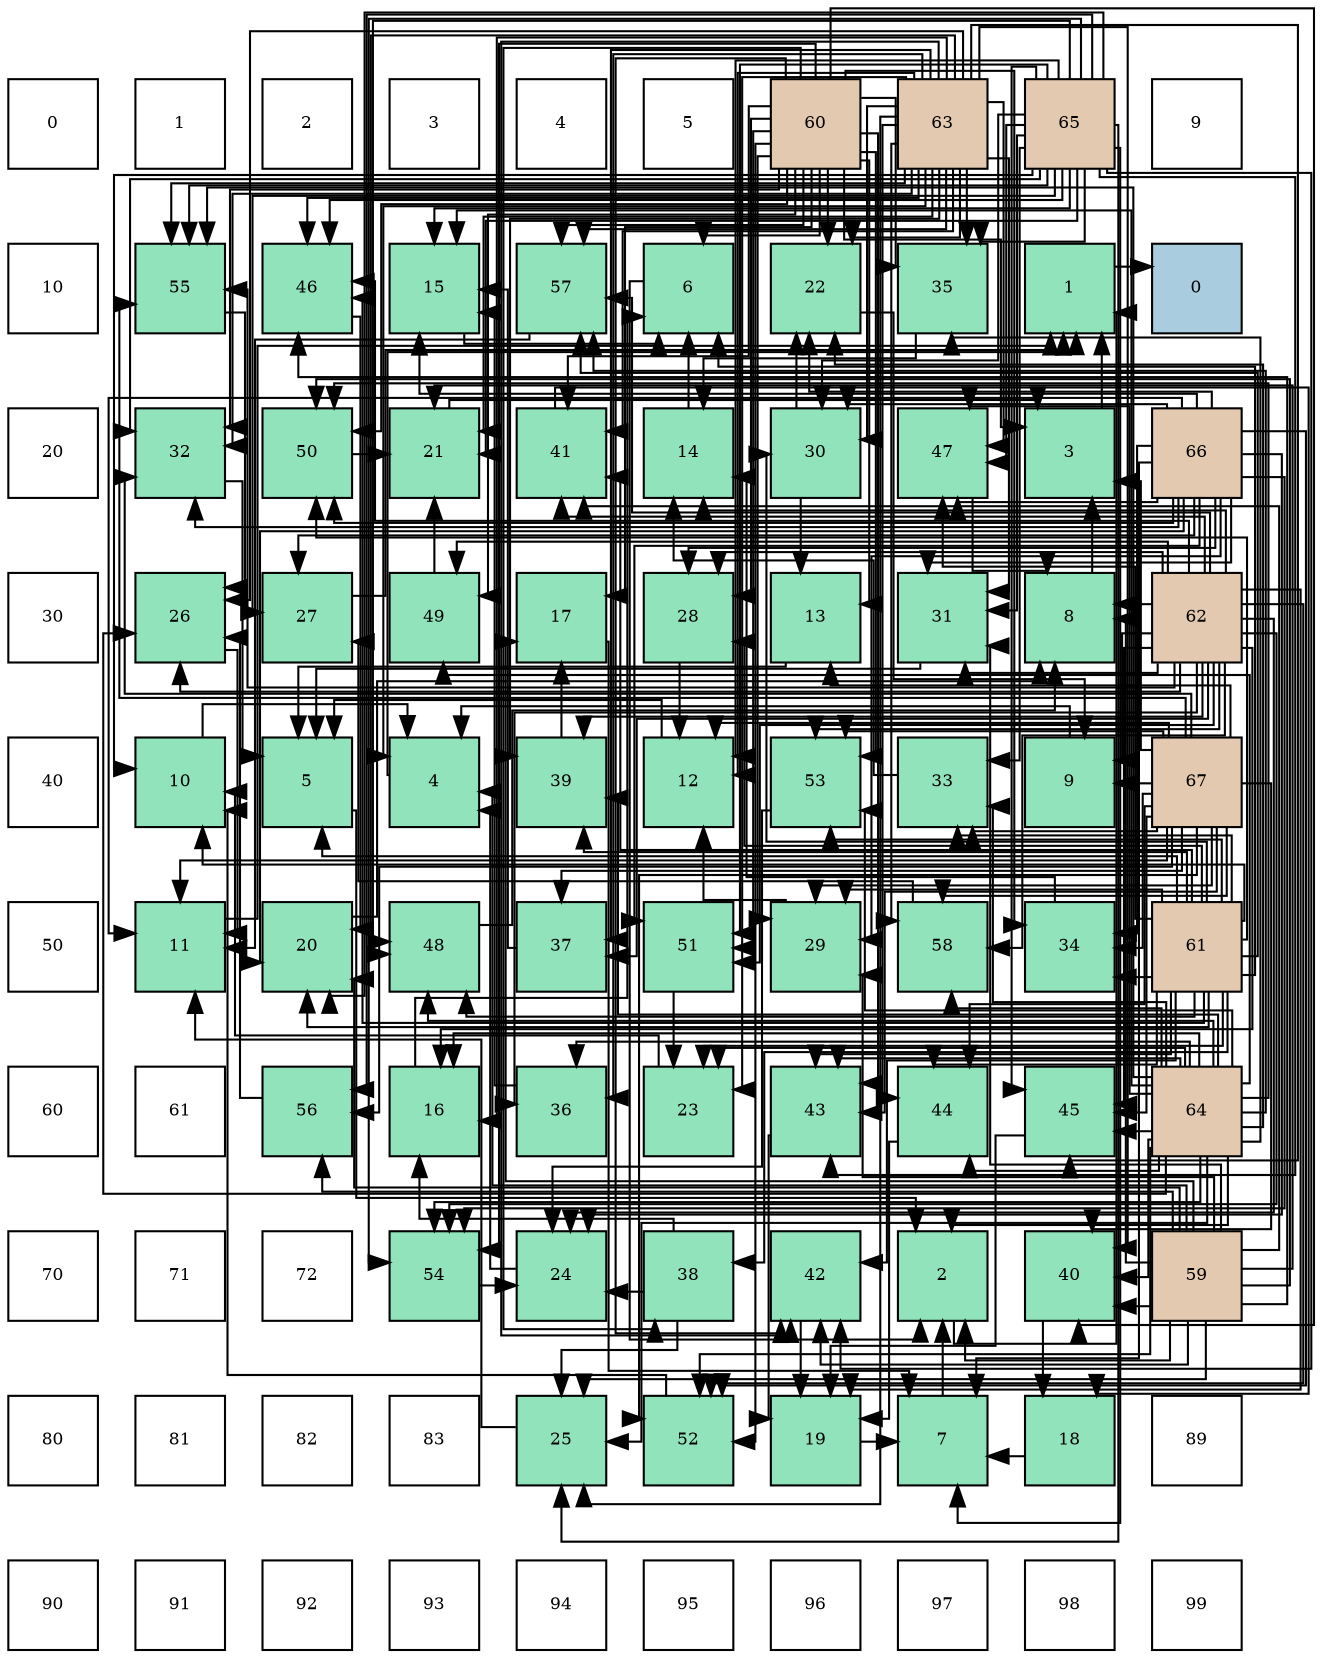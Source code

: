 digraph layout{
 rankdir=TB;
 splines=ortho;
 node [style=filled shape=square fixedsize=true width=0.6];
0[label="0", fontsize=8, fillcolor="#ffffff"];
1[label="1", fontsize=8, fillcolor="#ffffff"];
2[label="2", fontsize=8, fillcolor="#ffffff"];
3[label="3", fontsize=8, fillcolor="#ffffff"];
4[label="4", fontsize=8, fillcolor="#ffffff"];
5[label="5", fontsize=8, fillcolor="#ffffff"];
6[label="60", fontsize=8, fillcolor="#e3c9af"];
7[label="63", fontsize=8, fillcolor="#e3c9af"];
8[label="65", fontsize=8, fillcolor="#e3c9af"];
9[label="9", fontsize=8, fillcolor="#ffffff"];
10[label="10", fontsize=8, fillcolor="#ffffff"];
11[label="55", fontsize=8, fillcolor="#91e3bb"];
12[label="46", fontsize=8, fillcolor="#91e3bb"];
13[label="15", fontsize=8, fillcolor="#91e3bb"];
14[label="57", fontsize=8, fillcolor="#91e3bb"];
15[label="6", fontsize=8, fillcolor="#91e3bb"];
16[label="22", fontsize=8, fillcolor="#91e3bb"];
17[label="35", fontsize=8, fillcolor="#91e3bb"];
18[label="1", fontsize=8, fillcolor="#91e3bb"];
19[label="0", fontsize=8, fillcolor="#a9ccde"];
20[label="20", fontsize=8, fillcolor="#ffffff"];
21[label="32", fontsize=8, fillcolor="#91e3bb"];
22[label="50", fontsize=8, fillcolor="#91e3bb"];
23[label="21", fontsize=8, fillcolor="#91e3bb"];
24[label="41", fontsize=8, fillcolor="#91e3bb"];
25[label="14", fontsize=8, fillcolor="#91e3bb"];
26[label="30", fontsize=8, fillcolor="#91e3bb"];
27[label="47", fontsize=8, fillcolor="#91e3bb"];
28[label="3", fontsize=8, fillcolor="#91e3bb"];
29[label="66", fontsize=8, fillcolor="#e3c9af"];
30[label="30", fontsize=8, fillcolor="#ffffff"];
31[label="26", fontsize=8, fillcolor="#91e3bb"];
32[label="27", fontsize=8, fillcolor="#91e3bb"];
33[label="49", fontsize=8, fillcolor="#91e3bb"];
34[label="17", fontsize=8, fillcolor="#91e3bb"];
35[label="28", fontsize=8, fillcolor="#91e3bb"];
36[label="13", fontsize=8, fillcolor="#91e3bb"];
37[label="31", fontsize=8, fillcolor="#91e3bb"];
38[label="8", fontsize=8, fillcolor="#91e3bb"];
39[label="62", fontsize=8, fillcolor="#e3c9af"];
40[label="40", fontsize=8, fillcolor="#ffffff"];
41[label="10", fontsize=8, fillcolor="#91e3bb"];
42[label="5", fontsize=8, fillcolor="#91e3bb"];
43[label="4", fontsize=8, fillcolor="#91e3bb"];
44[label="39", fontsize=8, fillcolor="#91e3bb"];
45[label="12", fontsize=8, fillcolor="#91e3bb"];
46[label="53", fontsize=8, fillcolor="#91e3bb"];
47[label="33", fontsize=8, fillcolor="#91e3bb"];
48[label="9", fontsize=8, fillcolor="#91e3bb"];
49[label="67", fontsize=8, fillcolor="#e3c9af"];
50[label="50", fontsize=8, fillcolor="#ffffff"];
51[label="11", fontsize=8, fillcolor="#91e3bb"];
52[label="20", fontsize=8, fillcolor="#91e3bb"];
53[label="48", fontsize=8, fillcolor="#91e3bb"];
54[label="37", fontsize=8, fillcolor="#91e3bb"];
55[label="51", fontsize=8, fillcolor="#91e3bb"];
56[label="29", fontsize=8, fillcolor="#91e3bb"];
57[label="58", fontsize=8, fillcolor="#91e3bb"];
58[label="34", fontsize=8, fillcolor="#91e3bb"];
59[label="61", fontsize=8, fillcolor="#e3c9af"];
60[label="60", fontsize=8, fillcolor="#ffffff"];
61[label="61", fontsize=8, fillcolor="#ffffff"];
62[label="56", fontsize=8, fillcolor="#91e3bb"];
63[label="16", fontsize=8, fillcolor="#91e3bb"];
64[label="36", fontsize=8, fillcolor="#91e3bb"];
65[label="23", fontsize=8, fillcolor="#91e3bb"];
66[label="43", fontsize=8, fillcolor="#91e3bb"];
67[label="44", fontsize=8, fillcolor="#91e3bb"];
68[label="45", fontsize=8, fillcolor="#91e3bb"];
69[label="64", fontsize=8, fillcolor="#e3c9af"];
70[label="70", fontsize=8, fillcolor="#ffffff"];
71[label="71", fontsize=8, fillcolor="#ffffff"];
72[label="72", fontsize=8, fillcolor="#ffffff"];
73[label="54", fontsize=8, fillcolor="#91e3bb"];
74[label="24", fontsize=8, fillcolor="#91e3bb"];
75[label="38", fontsize=8, fillcolor="#91e3bb"];
76[label="42", fontsize=8, fillcolor="#91e3bb"];
77[label="2", fontsize=8, fillcolor="#91e3bb"];
78[label="40", fontsize=8, fillcolor="#91e3bb"];
79[label="59", fontsize=8, fillcolor="#e3c9af"];
80[label="80", fontsize=8, fillcolor="#ffffff"];
81[label="81", fontsize=8, fillcolor="#ffffff"];
82[label="82", fontsize=8, fillcolor="#ffffff"];
83[label="83", fontsize=8, fillcolor="#ffffff"];
84[label="25", fontsize=8, fillcolor="#91e3bb"];
85[label="52", fontsize=8, fillcolor="#91e3bb"];
86[label="19", fontsize=8, fillcolor="#91e3bb"];
87[label="7", fontsize=8, fillcolor="#91e3bb"];
88[label="18", fontsize=8, fillcolor="#91e3bb"];
89[label="89", fontsize=8, fillcolor="#ffffff"];
90[label="90", fontsize=8, fillcolor="#ffffff"];
91[label="91", fontsize=8, fillcolor="#ffffff"];
92[label="92", fontsize=8, fillcolor="#ffffff"];
93[label="93", fontsize=8, fillcolor="#ffffff"];
94[label="94", fontsize=8, fillcolor="#ffffff"];
95[label="95", fontsize=8, fillcolor="#ffffff"];
96[label="96", fontsize=8, fillcolor="#ffffff"];
97[label="97", fontsize=8, fillcolor="#ffffff"];
98[label="98", fontsize=8, fillcolor="#ffffff"];
99[label="99", fontsize=8, fillcolor="#ffffff"];
edge [constraint=false, style=vis];18 -> 19;
77 -> 18;
28 -> 18;
43 -> 18;
42 -> 77;
15 -> 77;
87 -> 77;
38 -> 28;
48 -> 43;
41 -> 43;
51 -> 18;
45 -> 42;
36 -> 42;
25 -> 15;
13 -> 15;
63 -> 15;
34 -> 87;
88 -> 87;
86 -> 87;
52 -> 38;
23 -> 28;
16 -> 48;
65 -> 41;
74 -> 43;
84 -> 51;
31 -> 51;
32 -> 18;
35 -> 45;
56 -> 45;
26 -> 36;
26 -> 16;
37 -> 42;
21 -> 42;
47 -> 25;
58 -> 25;
17 -> 25;
64 -> 13;
54 -> 13;
75 -> 63;
75 -> 74;
75 -> 84;
44 -> 34;
78 -> 88;
24 -> 88;
76 -> 86;
66 -> 86;
67 -> 86;
68 -> 86;
12 -> 52;
27 -> 38;
53 -> 38;
33 -> 23;
22 -> 23;
55 -> 65;
85 -> 41;
46 -> 74;
73 -> 74;
11 -> 31;
62 -> 31;
14 -> 51;
57 -> 32;
79 -> 77;
79 -> 43;
79 -> 38;
79 -> 34;
79 -> 52;
79 -> 23;
79 -> 84;
79 -> 56;
79 -> 37;
79 -> 78;
79 -> 24;
79 -> 76;
79 -> 12;
79 -> 22;
79 -> 62;
6 -> 28;
6 -> 15;
6 -> 36;
6 -> 34;
6 -> 16;
6 -> 35;
6 -> 56;
6 -> 21;
6 -> 58;
6 -> 17;
6 -> 75;
6 -> 78;
6 -> 24;
6 -> 76;
6 -> 66;
6 -> 33;
6 -> 22;
6 -> 55;
6 -> 85;
6 -> 46;
6 -> 73;
6 -> 14;
59 -> 42;
59 -> 15;
59 -> 41;
59 -> 52;
59 -> 65;
59 -> 35;
59 -> 56;
59 -> 26;
59 -> 47;
59 -> 58;
59 -> 75;
59 -> 44;
59 -> 24;
59 -> 76;
59 -> 66;
59 -> 67;
59 -> 12;
59 -> 27;
59 -> 53;
59 -> 22;
59 -> 46;
59 -> 14;
39 -> 38;
39 -> 48;
39 -> 25;
39 -> 63;
39 -> 86;
39 -> 74;
39 -> 31;
39 -> 35;
39 -> 37;
39 -> 64;
39 -> 54;
39 -> 44;
39 -> 24;
39 -> 68;
39 -> 12;
39 -> 33;
39 -> 55;
39 -> 85;
39 -> 46;
39 -> 73;
39 -> 11;
39 -> 14;
39 -> 57;
7 -> 43;
7 -> 45;
7 -> 63;
7 -> 23;
7 -> 16;
7 -> 65;
7 -> 84;
7 -> 31;
7 -> 26;
7 -> 37;
7 -> 21;
7 -> 17;
7 -> 64;
7 -> 54;
7 -> 44;
7 -> 78;
7 -> 24;
7 -> 76;
7 -> 67;
7 -> 68;
7 -> 12;
7 -> 27;
7 -> 53;
7 -> 11;
7 -> 14;
7 -> 57;
69 -> 77;
69 -> 13;
69 -> 63;
69 -> 16;
69 -> 65;
69 -> 84;
69 -> 31;
69 -> 47;
69 -> 17;
69 -> 64;
69 -> 44;
69 -> 78;
69 -> 66;
69 -> 67;
69 -> 68;
69 -> 27;
69 -> 53;
69 -> 33;
69 -> 22;
69 -> 85;
69 -> 46;
69 -> 73;
69 -> 11;
69 -> 14;
69 -> 57;
8 -> 87;
8 -> 41;
8 -> 45;
8 -> 13;
8 -> 52;
8 -> 23;
8 -> 84;
8 -> 32;
8 -> 26;
8 -> 37;
8 -> 21;
8 -> 47;
8 -> 17;
8 -> 76;
8 -> 66;
8 -> 68;
8 -> 12;
8 -> 27;
8 -> 53;
8 -> 55;
8 -> 73;
8 -> 11;
8 -> 62;
29 -> 87;
29 -> 51;
29 -> 13;
29 -> 52;
29 -> 16;
29 -> 74;
29 -> 32;
29 -> 35;
29 -> 56;
29 -> 26;
29 -> 37;
29 -> 21;
29 -> 58;
29 -> 27;
29 -> 22;
29 -> 55;
29 -> 85;
29 -> 73;
49 -> 28;
49 -> 48;
49 -> 51;
49 -> 45;
49 -> 36;
49 -> 56;
49 -> 21;
49 -> 47;
49 -> 58;
49 -> 54;
49 -> 78;
49 -> 66;
49 -> 67;
49 -> 68;
49 -> 85;
49 -> 46;
49 -> 11;
49 -> 62;
49 -> 57;
edge [constraint=true, style=invis];
0 -> 10 -> 20 -> 30 -> 40 -> 50 -> 60 -> 70 -> 80 -> 90;
1 -> 11 -> 21 -> 31 -> 41 -> 51 -> 61 -> 71 -> 81 -> 91;
2 -> 12 -> 22 -> 32 -> 42 -> 52 -> 62 -> 72 -> 82 -> 92;
3 -> 13 -> 23 -> 33 -> 43 -> 53 -> 63 -> 73 -> 83 -> 93;
4 -> 14 -> 24 -> 34 -> 44 -> 54 -> 64 -> 74 -> 84 -> 94;
5 -> 15 -> 25 -> 35 -> 45 -> 55 -> 65 -> 75 -> 85 -> 95;
6 -> 16 -> 26 -> 36 -> 46 -> 56 -> 66 -> 76 -> 86 -> 96;
7 -> 17 -> 27 -> 37 -> 47 -> 57 -> 67 -> 77 -> 87 -> 97;
8 -> 18 -> 28 -> 38 -> 48 -> 58 -> 68 -> 78 -> 88 -> 98;
9 -> 19 -> 29 -> 39 -> 49 -> 59 -> 69 -> 79 -> 89 -> 99;
rank = same {0 -> 1 -> 2 -> 3 -> 4 -> 5 -> 6 -> 7 -> 8 -> 9};
rank = same {10 -> 11 -> 12 -> 13 -> 14 -> 15 -> 16 -> 17 -> 18 -> 19};
rank = same {20 -> 21 -> 22 -> 23 -> 24 -> 25 -> 26 -> 27 -> 28 -> 29};
rank = same {30 -> 31 -> 32 -> 33 -> 34 -> 35 -> 36 -> 37 -> 38 -> 39};
rank = same {40 -> 41 -> 42 -> 43 -> 44 -> 45 -> 46 -> 47 -> 48 -> 49};
rank = same {50 -> 51 -> 52 -> 53 -> 54 -> 55 -> 56 -> 57 -> 58 -> 59};
rank = same {60 -> 61 -> 62 -> 63 -> 64 -> 65 -> 66 -> 67 -> 68 -> 69};
rank = same {70 -> 71 -> 72 -> 73 -> 74 -> 75 -> 76 -> 77 -> 78 -> 79};
rank = same {80 -> 81 -> 82 -> 83 -> 84 -> 85 -> 86 -> 87 -> 88 -> 89};
rank = same {90 -> 91 -> 92 -> 93 -> 94 -> 95 -> 96 -> 97 -> 98 -> 99};
}